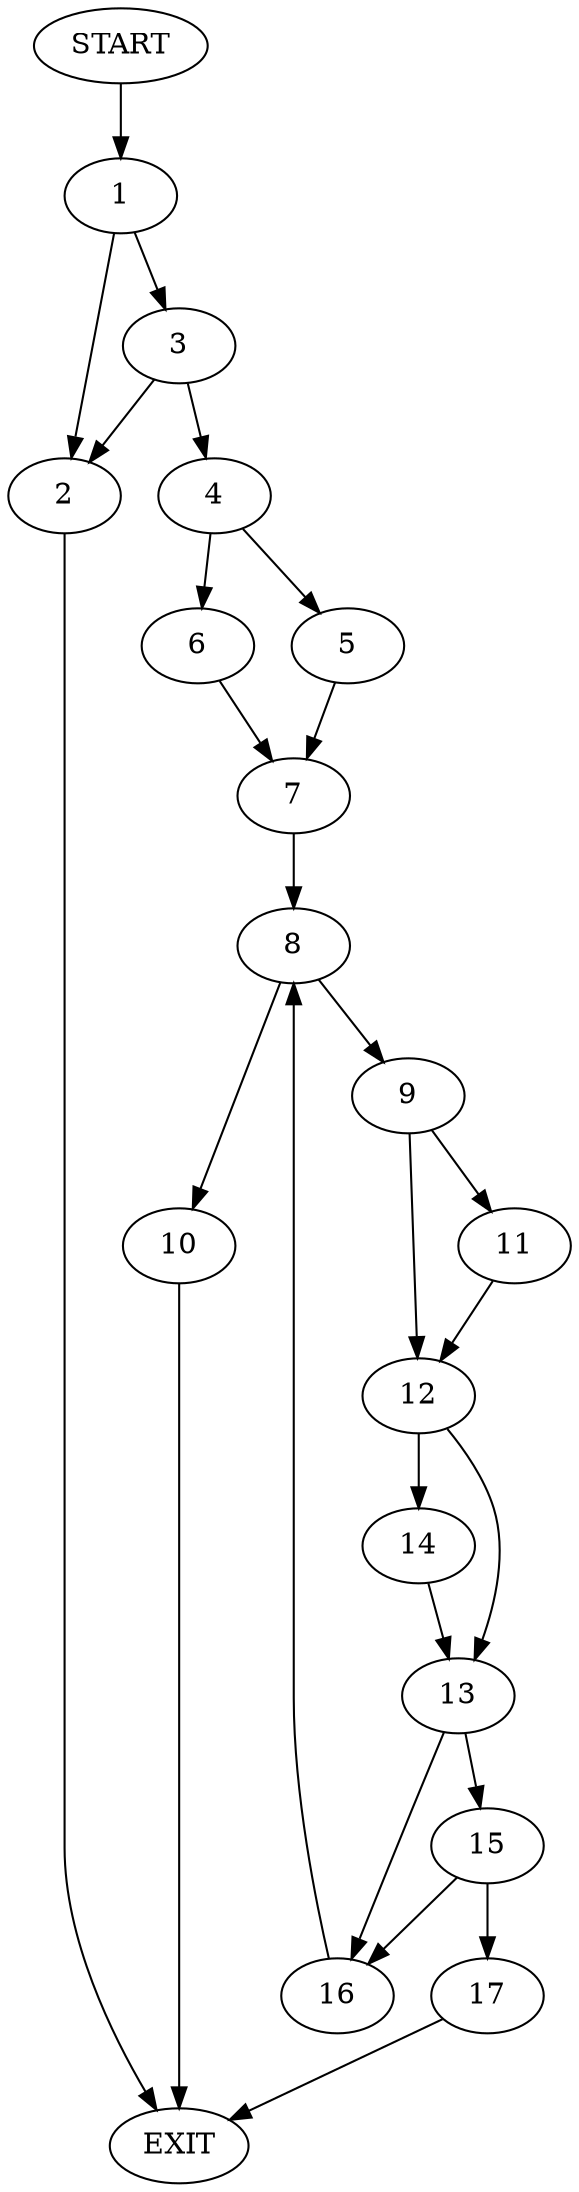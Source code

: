 digraph {
0 [label="START"]
18 [label="EXIT"]
0 -> 1
1 -> 2
1 -> 3
3 -> 4
3 -> 2
2 -> 18
4 -> 5
4 -> 6
6 -> 7
5 -> 7
7 -> 8
8 -> 9
8 -> 10
10 -> 18
9 -> 11
9 -> 12
12 -> 13
12 -> 14
11 -> 12
14 -> 13
13 -> 15
13 -> 16
15 -> 17
15 -> 16
16 -> 8
17 -> 18
}
